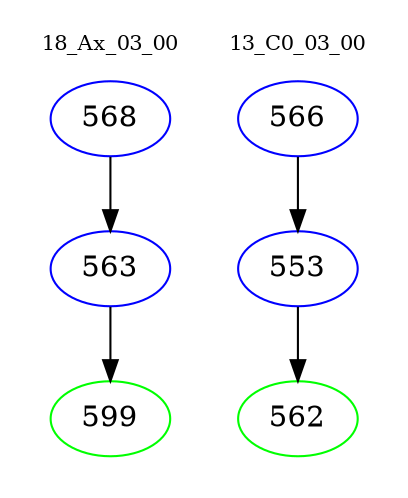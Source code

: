 digraph{
subgraph cluster_0 {
color = white
label = "18_Ax_03_00";
fontsize=10;
T0_568 [label="568", color="blue"]
T0_568 -> T0_563 [color="black"]
T0_563 [label="563", color="blue"]
T0_563 -> T0_599 [color="black"]
T0_599 [label="599", color="green"]
}
subgraph cluster_1 {
color = white
label = "13_C0_03_00";
fontsize=10;
T1_566 [label="566", color="blue"]
T1_566 -> T1_553 [color="black"]
T1_553 [label="553", color="blue"]
T1_553 -> T1_562 [color="black"]
T1_562 [label="562", color="green"]
}
}
